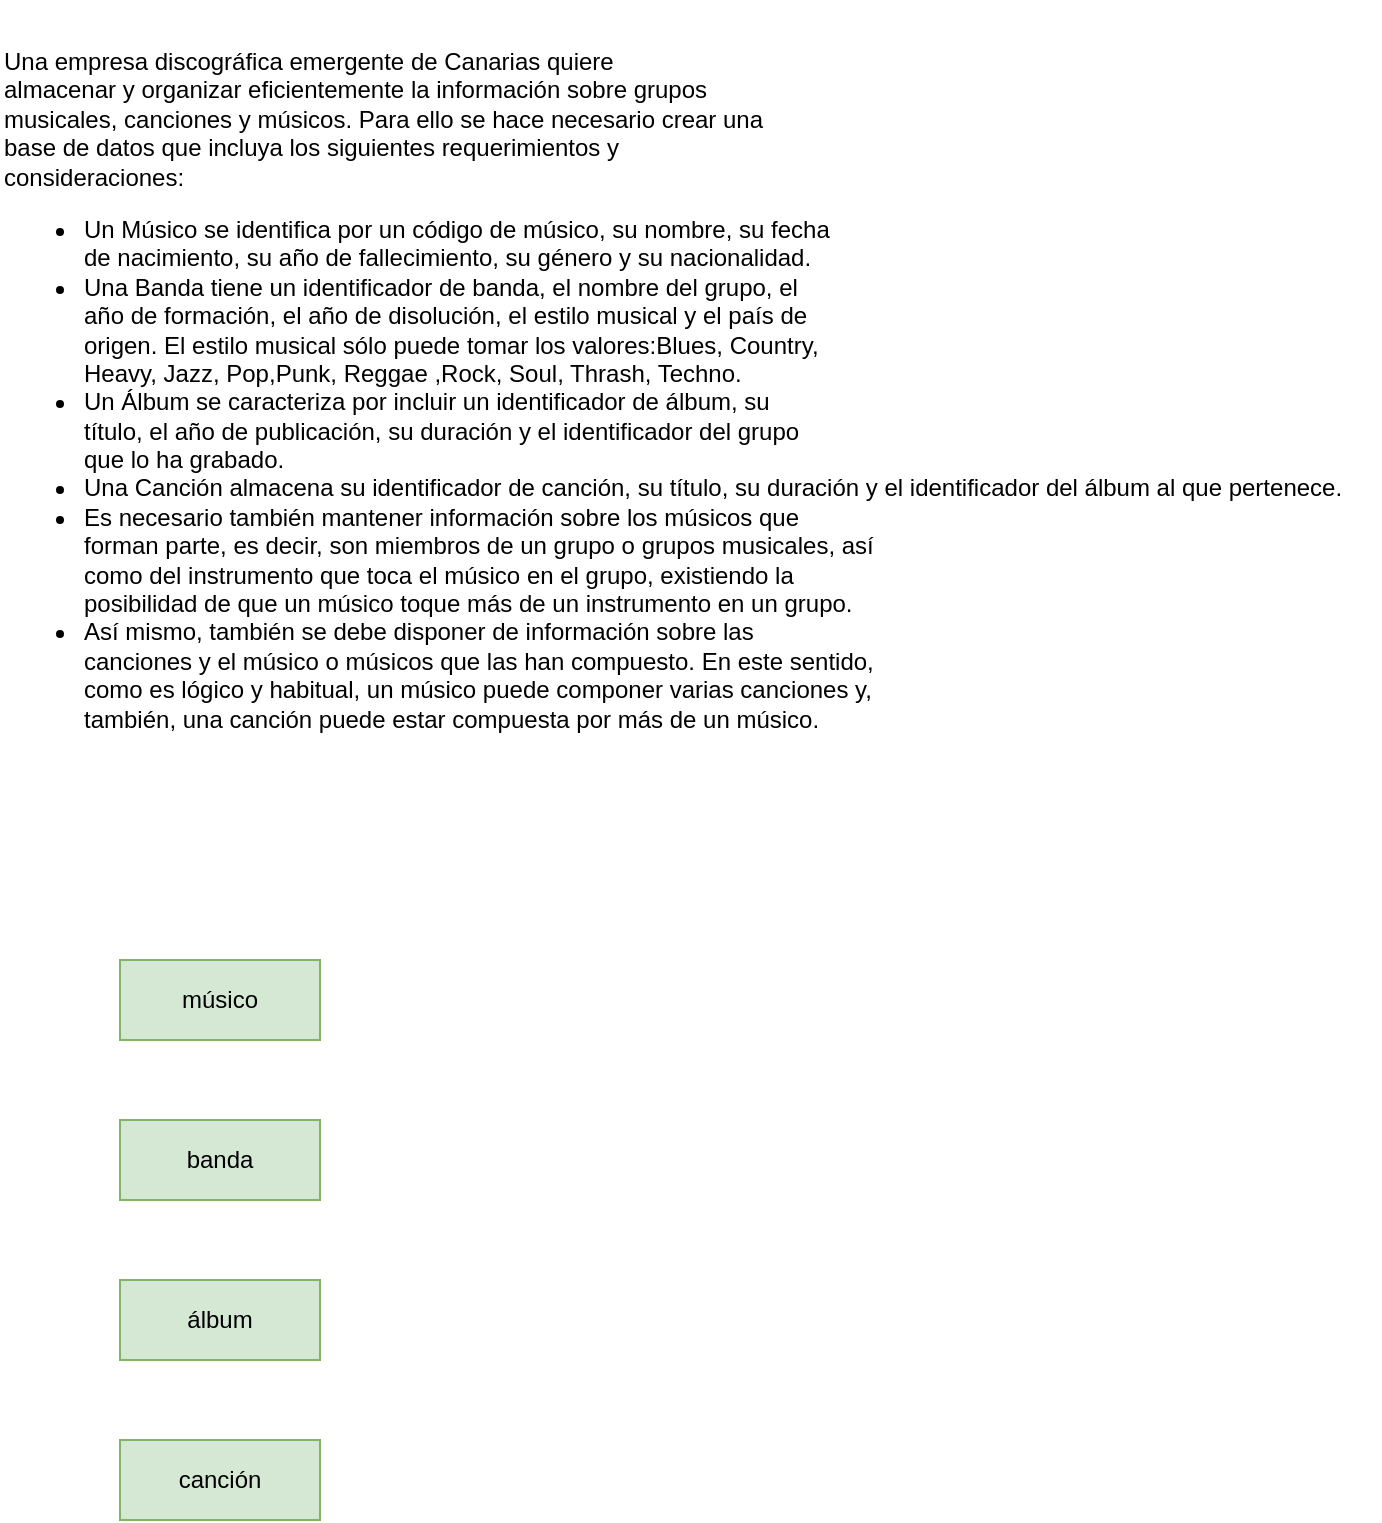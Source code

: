 <mxfile version="20.5.1" type="github">
  <diagram id="P512nzUbRc--8tjtmcsa" name="Paso 1">
    <mxGraphModel dx="1422" dy="771" grid="1" gridSize="10" guides="1" tooltips="1" connect="1" arrows="1" fold="1" page="1" pageScale="1" pageWidth="827" pageHeight="1169" background="none" math="0" shadow="0">
      <root>
        <mxCell id="0" />
        <mxCell id="1" parent="0" />
        <mxCell id="rmGzSAAP67Yl_Ot17Y5s-1" value="&lt;p dir=&quot;auto&quot;&gt;Una empresa discográfica emergente de Canarias quiere &lt;br&gt;almacenar y organizar eficientemente la información sobre grupos &lt;br&gt;musicales, canciones y músicos. Para ello se hace necesario crear una &lt;br&gt;base de datos que incluya los siguientes requerimientos y &lt;br&gt;consideraciones:&lt;/p&gt;&lt;ul dir=&quot;auto&quot;&gt;&lt;li&gt;Un Músico se identifica por un código de músico, su nombre, su fecha&lt;br&gt; de nacimiento, su año de fallecimiento, su género y su nacionalidad.&lt;/li&gt;&lt;li&gt;Una Banda tiene un identificador de banda, el nombre del grupo, el &lt;br&gt;año de formación, el año de disolución, el estilo musical y el país de &lt;br&gt;origen. El estilo musical sólo puede tomar los valores:Blues, Country, &lt;br&gt;Heavy, Jazz, Pop,Punk, Reggae ,Rock, Soul, Thrash, Techno.&lt;/li&gt;&lt;li&gt;Un Álbum se caracteriza por incluir un identificador de álbum, su &lt;br&gt;título, el año de publicación, su duración y el identificador del grupo &lt;br&gt;que lo ha grabado.&lt;/li&gt;&lt;li&gt;Una Canción almacena su identificador de canción, su título, su duración y el identificador del álbum al que pertenece.&lt;/li&gt;&lt;li&gt;Es necesario también mantener información sobre los músicos que &lt;br&gt;forman parte, es decir, son miembros de un grupo o grupos musicales, así&lt;br&gt; como del instrumento que toca el músico en el grupo, existiendo la &lt;br&gt;posibilidad de que un músico toque más de un instrumento en un grupo.&lt;/li&gt;&lt;li&gt;Así mismo, también se debe disponer de información sobre las &lt;br&gt;canciones y el músico o músicos que las han compuesto. En este sentido, &lt;br&gt;como es lógico y habitual, un músico puede componer varias canciones y, &lt;br&gt;también, una canción puede estar compuesta por más de un músico.&lt;/li&gt;&lt;/ul&gt;" style="text;html=1;align=left;verticalAlign=middle;resizable=0;points=[];autosize=1;strokeColor=none;fillColor=none;" vertex="1" parent="1">
          <mxGeometry width="690" height="390" as="geometry" />
        </mxCell>
        <mxCell id="rmGzSAAP67Yl_Ot17Y5s-4" value="músico" style="whiteSpace=wrap;html=1;align=center;fillColor=#d5e8d4;strokeColor=#82b366;" vertex="1" parent="1">
          <mxGeometry x="60" y="480" width="100" height="40" as="geometry" />
        </mxCell>
        <mxCell id="rmGzSAAP67Yl_Ot17Y5s-5" value="banda" style="whiteSpace=wrap;html=1;align=center;fillColor=#d5e8d4;strokeColor=#82b366;" vertex="1" parent="1">
          <mxGeometry x="60" y="560" width="100" height="40" as="geometry" />
        </mxCell>
        <mxCell id="rmGzSAAP67Yl_Ot17Y5s-7" value="álbum" style="whiteSpace=wrap;html=1;align=center;fillColor=#d5e8d4;strokeColor=#82b366;" vertex="1" parent="1">
          <mxGeometry x="60" y="640" width="100" height="40" as="geometry" />
        </mxCell>
        <mxCell id="51gg9b6dhKQ492BChfCT-1" value="canción" style="whiteSpace=wrap;html=1;align=center;fillColor=#d5e8d4;strokeColor=#82b366;" vertex="1" parent="1">
          <mxGeometry x="60" y="720" width="100" height="40" as="geometry" />
        </mxCell>
      </root>
    </mxGraphModel>
  </diagram>
</mxfile>
